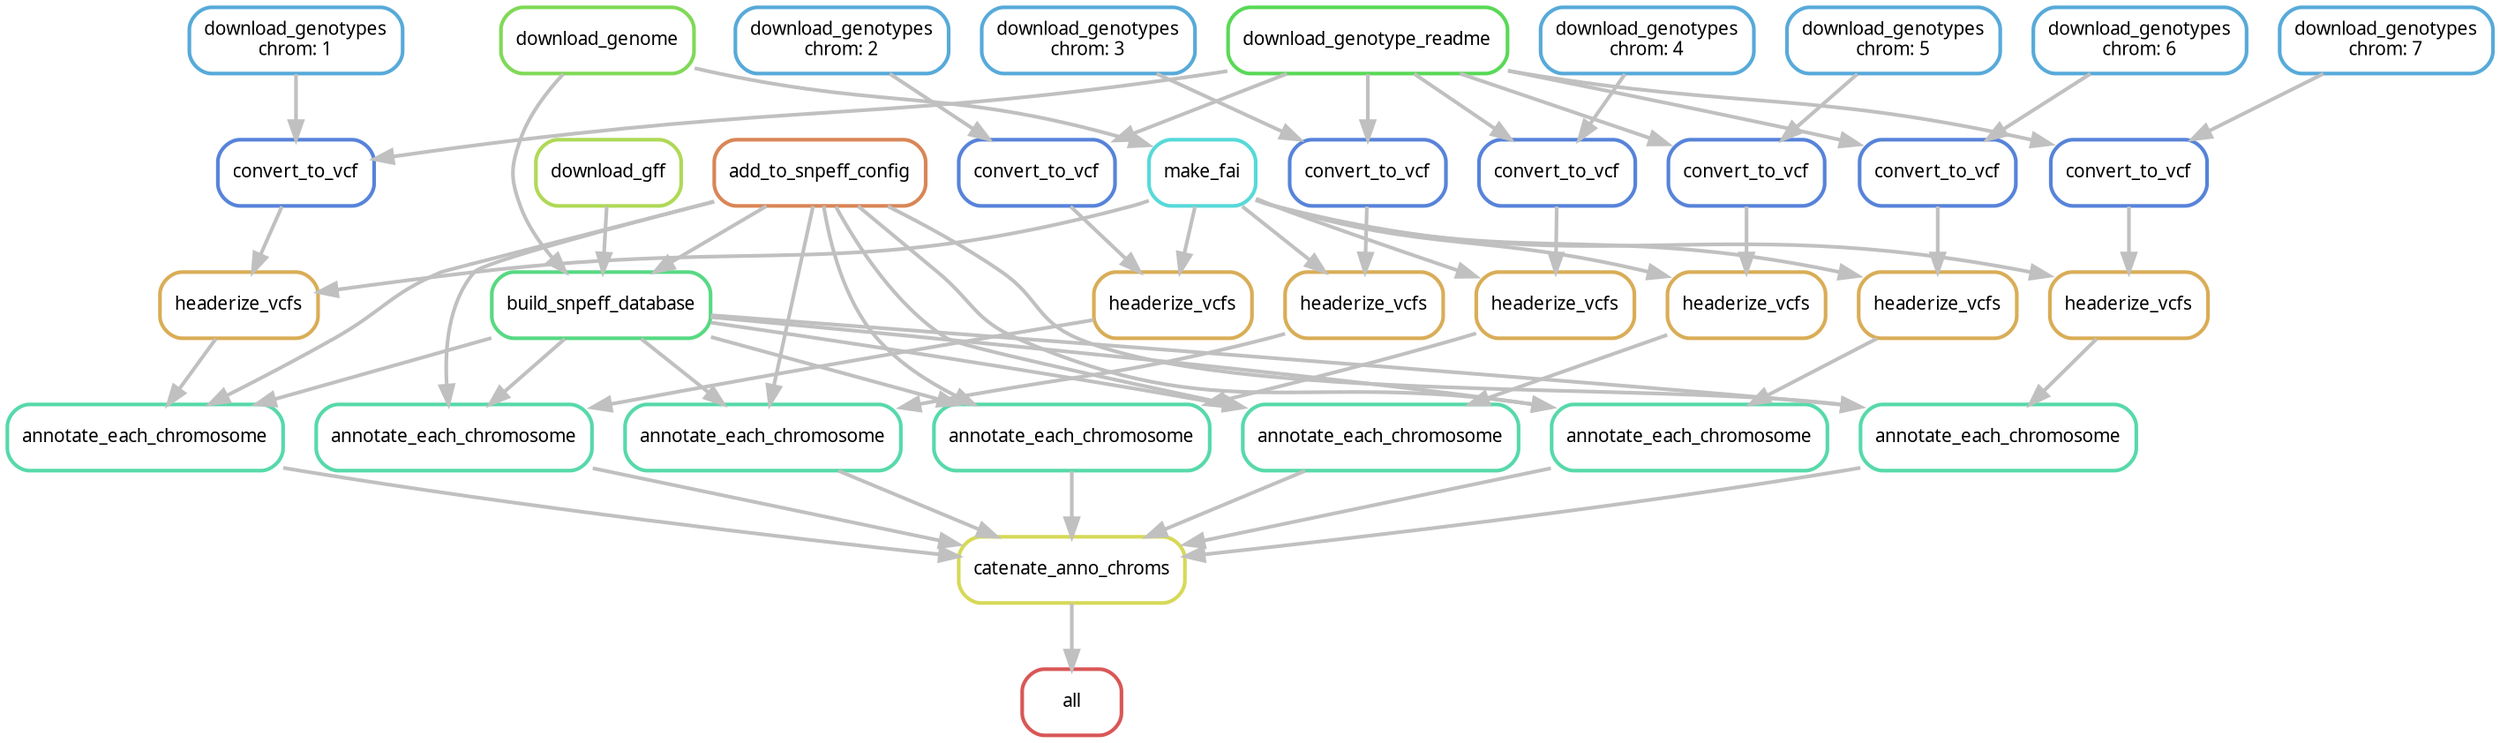 digraph snakemake_dag {
    graph[bgcolor=white, margin=0];
    node[shape=box, style=rounded, fontname=sans,                 fontsize=10, penwidth=2];
    edge[penwidth=2, color=grey];
	0[label = "all", color = "0.00 0.6 0.85", style="rounded"];
	1[label = "catenate_anno_chroms", color = "0.17 0.6 0.85", style="rounded"];
	2[label = "annotate_each_chromosome", color = "0.44 0.6 0.85", style="rounded"];
	3[label = "headerize_vcfs", color = "0.11 0.6 0.85", style="rounded"];
	4[label = "convert_to_vcf", color = "0.61 0.6 0.85", style="rounded"];
	5[label = "download_genotypes\nchrom: 1", color = "0.56 0.6 0.85", style="rounded"];
	6[label = "download_genotype_readme", color = "0.33 0.6 0.85", style="rounded"];
	7[label = "make_fai", color = "0.50 0.6 0.85", style="rounded"];
	8[label = "download_genome", color = "0.28 0.6 0.85", style="rounded"];
	9[label = "build_snpeff_database", color = "0.39 0.6 0.85", style="rounded"];
	10[label = "download_gff", color = "0.22 0.6 0.85", style="rounded"];
	11[label = "add_to_snpeff_config", color = "0.06 0.6 0.85", style="rounded"];
	12[label = "annotate_each_chromosome", color = "0.44 0.6 0.85", style="rounded"];
	13[label = "headerize_vcfs", color = "0.11 0.6 0.85", style="rounded"];
	14[label = "convert_to_vcf", color = "0.61 0.6 0.85", style="rounded"];
	15[label = "download_genotypes\nchrom: 2", color = "0.56 0.6 0.85", style="rounded"];
	16[label = "annotate_each_chromosome", color = "0.44 0.6 0.85", style="rounded"];
	17[label = "headerize_vcfs", color = "0.11 0.6 0.85", style="rounded"];
	18[label = "convert_to_vcf", color = "0.61 0.6 0.85", style="rounded"];
	19[label = "download_genotypes\nchrom: 3", color = "0.56 0.6 0.85", style="rounded"];
	20[label = "annotate_each_chromosome", color = "0.44 0.6 0.85", style="rounded"];
	21[label = "headerize_vcfs", color = "0.11 0.6 0.85", style="rounded"];
	22[label = "convert_to_vcf", color = "0.61 0.6 0.85", style="rounded"];
	23[label = "download_genotypes\nchrom: 4", color = "0.56 0.6 0.85", style="rounded"];
	24[label = "annotate_each_chromosome", color = "0.44 0.6 0.85", style="rounded"];
	25[label = "headerize_vcfs", color = "0.11 0.6 0.85", style="rounded"];
	26[label = "convert_to_vcf", color = "0.61 0.6 0.85", style="rounded"];
	27[label = "download_genotypes\nchrom: 5", color = "0.56 0.6 0.85", style="rounded"];
	28[label = "annotate_each_chromosome", color = "0.44 0.6 0.85", style="rounded"];
	29[label = "headerize_vcfs", color = "0.11 0.6 0.85", style="rounded"];
	30[label = "convert_to_vcf", color = "0.61 0.6 0.85", style="rounded"];
	31[label = "download_genotypes\nchrom: 6", color = "0.56 0.6 0.85", style="rounded"];
	32[label = "annotate_each_chromosome", color = "0.44 0.6 0.85", style="rounded"];
	33[label = "headerize_vcfs", color = "0.11 0.6 0.85", style="rounded"];
	34[label = "convert_to_vcf", color = "0.61 0.6 0.85", style="rounded"];
	35[label = "download_genotypes\nchrom: 7", color = "0.56 0.6 0.85", style="rounded"];
	1 -> 0
	2 -> 1
	12 -> 1
	16 -> 1
	20 -> 1
	24 -> 1
	28 -> 1
	32 -> 1
	3 -> 2
	9 -> 2
	11 -> 2
	4 -> 3
	7 -> 3
	5 -> 4
	6 -> 4
	8 -> 7
	8 -> 9
	10 -> 9
	11 -> 9
	13 -> 12
	9 -> 12
	11 -> 12
	14 -> 13
	7 -> 13
	15 -> 14
	6 -> 14
	17 -> 16
	9 -> 16
	11 -> 16
	18 -> 17
	7 -> 17
	19 -> 18
	6 -> 18
	21 -> 20
	9 -> 20
	11 -> 20
	22 -> 21
	7 -> 21
	23 -> 22
	6 -> 22
	25 -> 24
	9 -> 24
	11 -> 24
	26 -> 25
	7 -> 25
	27 -> 26
	6 -> 26
	29 -> 28
	9 -> 28
	11 -> 28
	30 -> 29
	7 -> 29
	31 -> 30
	6 -> 30
	33 -> 32
	9 -> 32
	11 -> 32
	34 -> 33
	7 -> 33
	35 -> 34
	6 -> 34
}            
